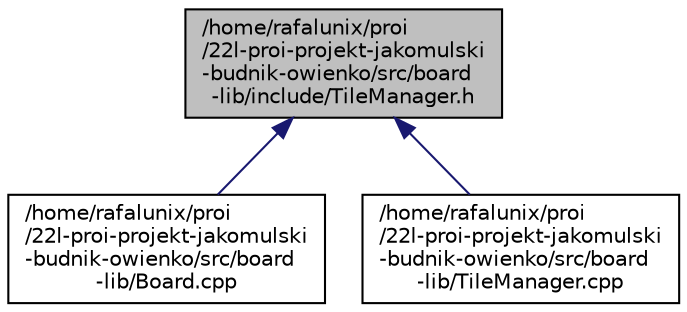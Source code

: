 digraph "/home/rafalunix/proi/22l-proi-projekt-jakomulski-budnik-owienko/src/board-lib/include/TileManager.h"
{
 // INTERACTIVE_SVG=YES
 // LATEX_PDF_SIZE
  bgcolor="transparent";
  edge [fontname="Helvetica",fontsize="10",labelfontname="Helvetica",labelfontsize="10"];
  node [fontname="Helvetica",fontsize="10",shape=record];
  Node1 [label="/home/rafalunix/proi\l/22l-proi-projekt-jakomulski\l-budnik-owienko/src/board\l-lib/include/TileManager.h",height=0.2,width=0.4,color="black", fillcolor="grey75", style="filled", fontcolor="black",tooltip=" "];
  Node1 -> Node2 [dir="back",color="midnightblue",fontsize="10",style="solid",fontname="Helvetica"];
  Node2 [label="/home/rafalunix/proi\l/22l-proi-projekt-jakomulski\l-budnik-owienko/src/board\l-lib/Board.cpp",height=0.2,width=0.4,color="black",URL="$_board_8cpp.html",tooltip=" "];
  Node1 -> Node3 [dir="back",color="midnightblue",fontsize="10",style="solid",fontname="Helvetica"];
  Node3 [label="/home/rafalunix/proi\l/22l-proi-projekt-jakomulski\l-budnik-owienko/src/board\l-lib/TileManager.cpp",height=0.2,width=0.4,color="black",URL="$_tile_manager_8cpp.html",tooltip=" "];
}
